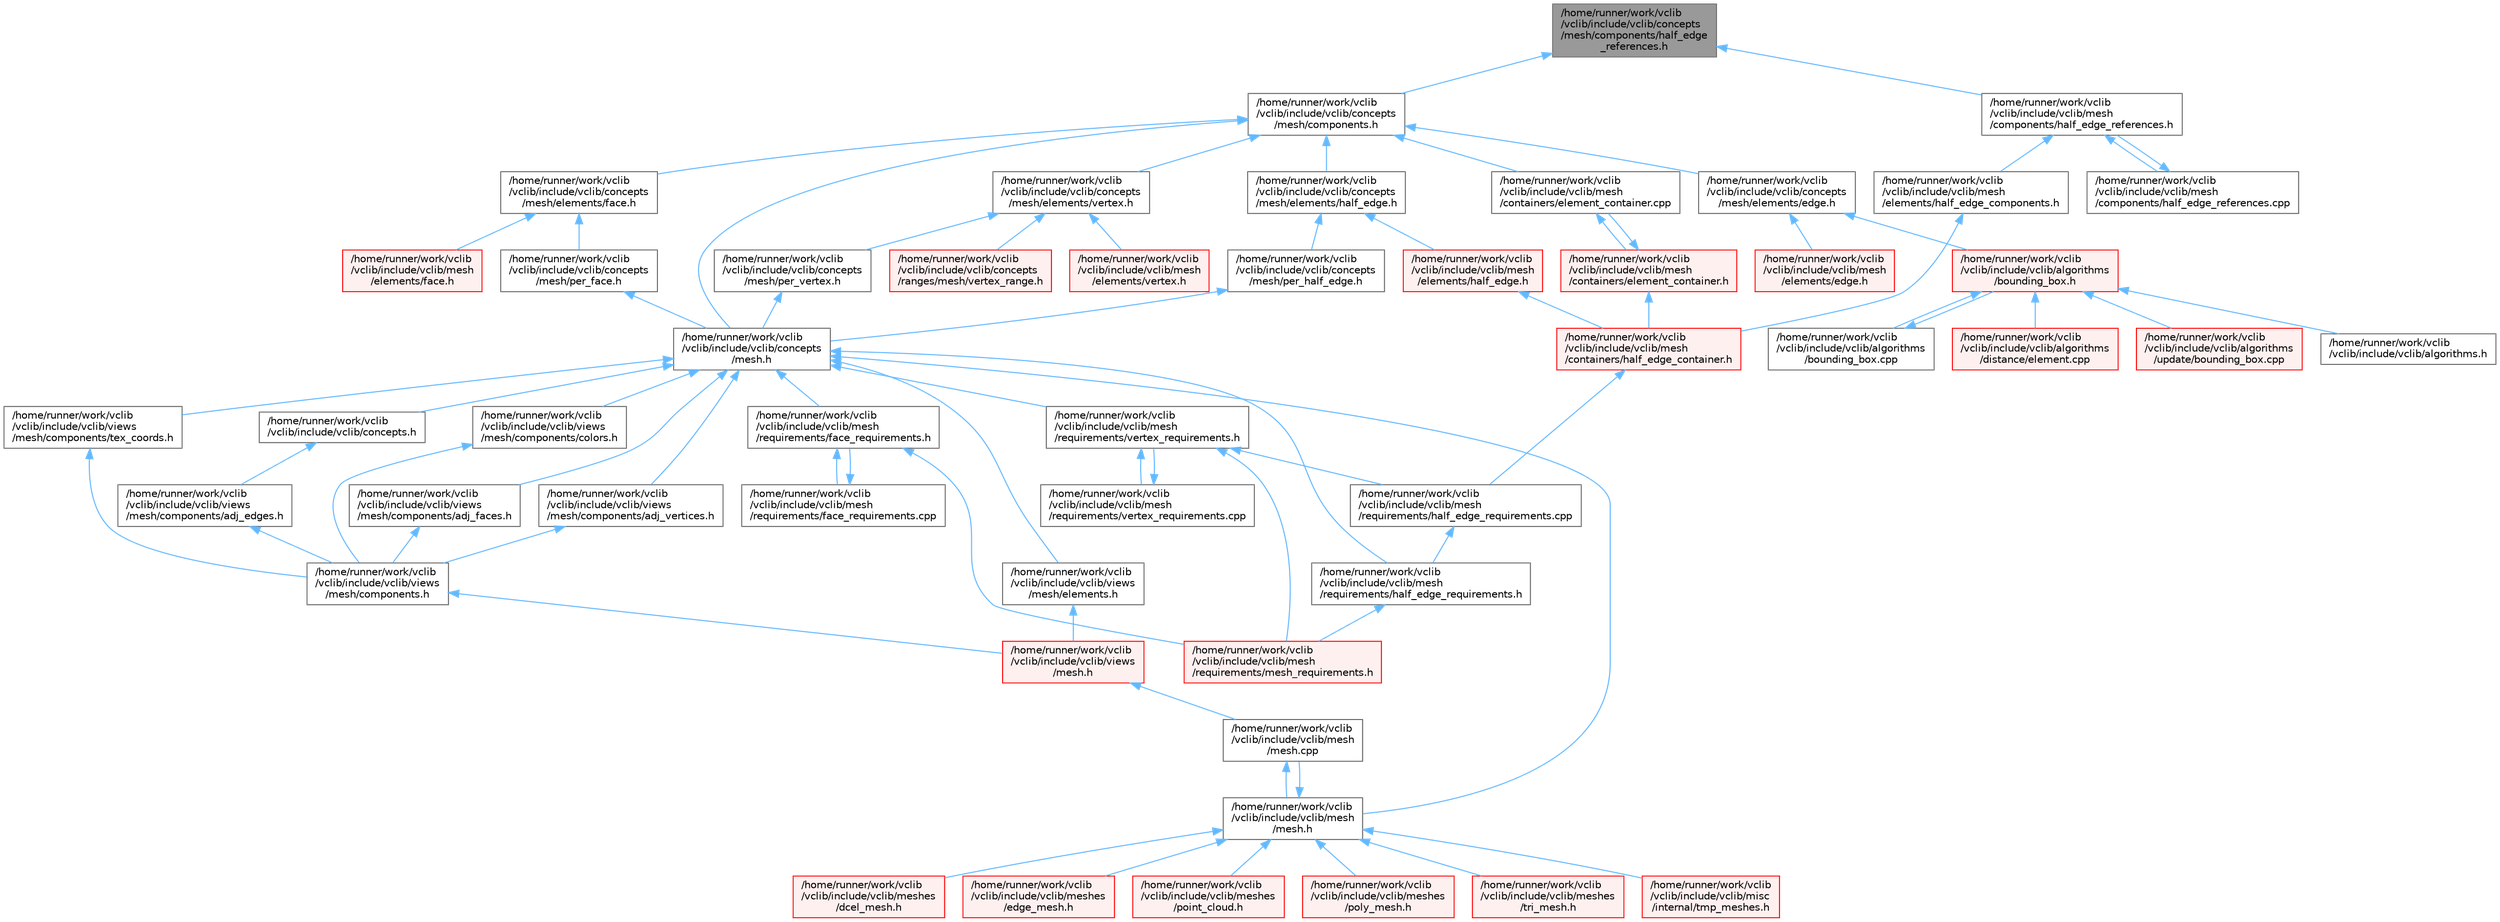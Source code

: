 digraph "/home/runner/work/vclib/vclib/include/vclib/concepts/mesh/components/half_edge_references.h"
{
 // LATEX_PDF_SIZE
  bgcolor="transparent";
  edge [fontname=Helvetica,fontsize=10,labelfontname=Helvetica,labelfontsize=10];
  node [fontname=Helvetica,fontsize=10,shape=box,height=0.2,width=0.4];
  Node1 [label="/home/runner/work/vclib\l/vclib/include/vclib/concepts\l/mesh/components/half_edge\l_references.h",height=0.2,width=0.4,color="gray40", fillcolor="grey60", style="filled", fontcolor="black",tooltip=" "];
  Node1 -> Node2 [dir="back",color="steelblue1",style="solid"];
  Node2 [label="/home/runner/work/vclib\l/vclib/include/vclib/concepts\l/mesh/components.h",height=0.2,width=0.4,color="grey40", fillcolor="white", style="filled",URL="$concepts_2mesh_2components_8h.html",tooltip=" "];
  Node2 -> Node3 [dir="back",color="steelblue1",style="solid"];
  Node3 [label="/home/runner/work/vclib\l/vclib/include/vclib/concepts\l/mesh.h",height=0.2,width=0.4,color="grey40", fillcolor="white", style="filled",URL="$concepts_2mesh_8h.html",tooltip=" "];
  Node3 -> Node4 [dir="back",color="steelblue1",style="solid"];
  Node4 [label="/home/runner/work/vclib\l/vclib/include/vclib/concepts.h",height=0.2,width=0.4,color="grey40", fillcolor="white", style="filled",URL="$concepts_8h.html",tooltip=" "];
  Node4 -> Node5 [dir="back",color="steelblue1",style="solid"];
  Node5 [label="/home/runner/work/vclib\l/vclib/include/vclib/views\l/mesh/components/adj_edges.h",height=0.2,width=0.4,color="grey40", fillcolor="white", style="filled",URL="$adj__edges_8h.html",tooltip=" "];
  Node5 -> Node6 [dir="back",color="steelblue1",style="solid"];
  Node6 [label="/home/runner/work/vclib\l/vclib/include/vclib/views\l/mesh/components.h",height=0.2,width=0.4,color="grey40", fillcolor="white", style="filled",URL="$views_2mesh_2components_8h.html",tooltip=" "];
  Node6 -> Node7 [dir="back",color="steelblue1",style="solid"];
  Node7 [label="/home/runner/work/vclib\l/vclib/include/vclib/views\l/mesh.h",height=0.2,width=0.4,color="red", fillcolor="#FFF0F0", style="filled",URL="$views_2mesh_8h.html",tooltip=" "];
  Node7 -> Node92 [dir="back",color="steelblue1",style="solid"];
  Node92 [label="/home/runner/work/vclib\l/vclib/include/vclib/mesh\l/mesh.cpp",height=0.2,width=0.4,color="grey40", fillcolor="white", style="filled",URL="$mesh_2mesh_8cpp.html",tooltip=" "];
  Node92 -> Node93 [dir="back",color="steelblue1",style="solid"];
  Node93 [label="/home/runner/work/vclib\l/vclib/include/vclib/mesh\l/mesh.h",height=0.2,width=0.4,color="grey40", fillcolor="white", style="filled",URL="$mesh_2mesh_8h.html",tooltip=" "];
  Node93 -> Node92 [dir="back",color="steelblue1",style="solid"];
  Node93 -> Node94 [dir="back",color="steelblue1",style="solid"];
  Node94 [label="/home/runner/work/vclib\l/vclib/include/vclib/meshes\l/dcel_mesh.h",height=0.2,width=0.4,color="red", fillcolor="#FFF0F0", style="filled",URL="$dcel__mesh_8h.html",tooltip=" "];
  Node93 -> Node96 [dir="back",color="steelblue1",style="solid"];
  Node96 [label="/home/runner/work/vclib\l/vclib/include/vclib/meshes\l/edge_mesh.h",height=0.2,width=0.4,color="red", fillcolor="#FFF0F0", style="filled",URL="$edge__mesh_8h.html",tooltip=" "];
  Node93 -> Node97 [dir="back",color="steelblue1",style="solid"];
  Node97 [label="/home/runner/work/vclib\l/vclib/include/vclib/meshes\l/point_cloud.h",height=0.2,width=0.4,color="red", fillcolor="#FFF0F0", style="filled",URL="$point__cloud_8h.html",tooltip=" "];
  Node93 -> Node98 [dir="back",color="steelblue1",style="solid"];
  Node98 [label="/home/runner/work/vclib\l/vclib/include/vclib/meshes\l/poly_mesh.h",height=0.2,width=0.4,color="red", fillcolor="#FFF0F0", style="filled",URL="$poly__mesh_8h.html",tooltip=" "];
  Node93 -> Node99 [dir="back",color="steelblue1",style="solid"];
  Node99 [label="/home/runner/work/vclib\l/vclib/include/vclib/meshes\l/tri_mesh.h",height=0.2,width=0.4,color="red", fillcolor="#FFF0F0", style="filled",URL="$tri__mesh_8h.html",tooltip=" "];
  Node93 -> Node100 [dir="back",color="steelblue1",style="solid"];
  Node100 [label="/home/runner/work/vclib\l/vclib/include/vclib/misc\l/internal/tmp_meshes.h",height=0.2,width=0.4,color="red", fillcolor="#FFF0F0", style="filled",URL="$tmp__meshes_8h.html",tooltip=" "];
  Node3 -> Node93 [dir="back",color="steelblue1",style="solid"];
  Node3 -> Node102 [dir="back",color="steelblue1",style="solid"];
  Node102 [label="/home/runner/work/vclib\l/vclib/include/vclib/mesh\l/requirements/face_requirements.h",height=0.2,width=0.4,color="grey40", fillcolor="white", style="filled",URL="$face__requirements_8h.html",tooltip=" "];
  Node102 -> Node103 [dir="back",color="steelblue1",style="solid"];
  Node103 [label="/home/runner/work/vclib\l/vclib/include/vclib/mesh\l/requirements/face_requirements.cpp",height=0.2,width=0.4,color="grey40", fillcolor="white", style="filled",URL="$face__requirements_8cpp.html",tooltip=" "];
  Node103 -> Node102 [dir="back",color="steelblue1",style="solid"];
  Node102 -> Node104 [dir="back",color="steelblue1",style="solid"];
  Node104 [label="/home/runner/work/vclib\l/vclib/include/vclib/mesh\l/requirements/mesh_requirements.h",height=0.2,width=0.4,color="red", fillcolor="#FFF0F0", style="filled",URL="$mesh__requirements_8h.html",tooltip=" "];
  Node3 -> Node170 [dir="back",color="steelblue1",style="solid"];
  Node170 [label="/home/runner/work/vclib\l/vclib/include/vclib/mesh\l/requirements/half_edge_requirements.h",height=0.2,width=0.4,color="grey40", fillcolor="white", style="filled",URL="$half__edge__requirements_8h.html",tooltip=" "];
  Node170 -> Node104 [dir="back",color="steelblue1",style="solid"];
  Node3 -> Node171 [dir="back",color="steelblue1",style="solid"];
  Node171 [label="/home/runner/work/vclib\l/vclib/include/vclib/mesh\l/requirements/vertex_requirements.h",height=0.2,width=0.4,color="grey40", fillcolor="white", style="filled",URL="$vertex__requirements_8h.html",tooltip=" "];
  Node171 -> Node172 [dir="back",color="steelblue1",style="solid"];
  Node172 [label="/home/runner/work/vclib\l/vclib/include/vclib/mesh\l/requirements/half_edge_requirements.cpp",height=0.2,width=0.4,color="grey40", fillcolor="white", style="filled",URL="$half__edge__requirements_8cpp.html",tooltip=" "];
  Node172 -> Node170 [dir="back",color="steelblue1",style="solid"];
  Node171 -> Node104 [dir="back",color="steelblue1",style="solid"];
  Node171 -> Node173 [dir="back",color="steelblue1",style="solid"];
  Node173 [label="/home/runner/work/vclib\l/vclib/include/vclib/mesh\l/requirements/vertex_requirements.cpp",height=0.2,width=0.4,color="grey40", fillcolor="white", style="filled",URL="$vertex__requirements_8cpp.html",tooltip=" "];
  Node173 -> Node171 [dir="back",color="steelblue1",style="solid"];
  Node3 -> Node174 [dir="back",color="steelblue1",style="solid"];
  Node174 [label="/home/runner/work/vclib\l/vclib/include/vclib/views\l/mesh/components/adj_faces.h",height=0.2,width=0.4,color="grey40", fillcolor="white", style="filled",URL="$adj__faces_8h.html",tooltip=" "];
  Node174 -> Node6 [dir="back",color="steelblue1",style="solid"];
  Node3 -> Node175 [dir="back",color="steelblue1",style="solid"];
  Node175 [label="/home/runner/work/vclib\l/vclib/include/vclib/views\l/mesh/components/adj_vertices.h",height=0.2,width=0.4,color="grey40", fillcolor="white", style="filled",URL="$adj__vertices_8h.html",tooltip=" "];
  Node175 -> Node6 [dir="back",color="steelblue1",style="solid"];
  Node3 -> Node176 [dir="back",color="steelblue1",style="solid"];
  Node176 [label="/home/runner/work/vclib\l/vclib/include/vclib/views\l/mesh/components/colors.h",height=0.2,width=0.4,color="grey40", fillcolor="white", style="filled",URL="$colors_8h.html",tooltip=" "];
  Node176 -> Node6 [dir="back",color="steelblue1",style="solid"];
  Node3 -> Node177 [dir="back",color="steelblue1",style="solid"];
  Node177 [label="/home/runner/work/vclib\l/vclib/include/vclib/views\l/mesh/components/tex_coords.h",height=0.2,width=0.4,color="grey40", fillcolor="white", style="filled",URL="$tex__coords_8h.html",tooltip=" "];
  Node177 -> Node6 [dir="back",color="steelblue1",style="solid"];
  Node3 -> Node178 [dir="back",color="steelblue1",style="solid"];
  Node178 [label="/home/runner/work/vclib\l/vclib/include/vclib/views\l/mesh/elements.h",height=0.2,width=0.4,color="grey40", fillcolor="white", style="filled",URL="$elements_8h.html",tooltip=" "];
  Node178 -> Node7 [dir="back",color="steelblue1",style="solid"];
  Node2 -> Node179 [dir="back",color="steelblue1",style="solid"];
  Node179 [label="/home/runner/work/vclib\l/vclib/include/vclib/concepts\l/mesh/elements/edge.h",height=0.2,width=0.4,color="grey40", fillcolor="white", style="filled",URL="$concepts_2mesh_2elements_2edge_8h.html",tooltip=" "];
  Node179 -> Node106 [dir="back",color="steelblue1",style="solid"];
  Node106 [label="/home/runner/work/vclib\l/vclib/include/vclib/algorithms\l/bounding_box.h",height=0.2,width=0.4,color="red", fillcolor="#FFF0F0", style="filled",URL="$algorithms_2bounding__box_8h.html",tooltip=" "];
  Node106 -> Node14 [dir="back",color="steelblue1",style="solid"];
  Node14 [label="/home/runner/work/vclib\l/vclib/include/vclib/algorithms.h",height=0.2,width=0.4,color="grey40", fillcolor="white", style="filled",URL="$algorithms_8h.html",tooltip=" "];
  Node106 -> Node107 [dir="back",color="steelblue1",style="solid"];
  Node107 [label="/home/runner/work/vclib\l/vclib/include/vclib/algorithms\l/bounding_box.cpp",height=0.2,width=0.4,color="grey40", fillcolor="white", style="filled",URL="$algorithms_2bounding__box_8cpp.html",tooltip=" "];
  Node107 -> Node106 [dir="back",color="steelblue1",style="solid"];
  Node106 -> Node10 [dir="back",color="steelblue1",style="solid"];
  Node10 [label="/home/runner/work/vclib\l/vclib/include/vclib/algorithms\l/distance/element.cpp",height=0.2,width=0.4,color="red", fillcolor="#FFF0F0", style="filled",URL="$algorithms_2distance_2element_8cpp.html",tooltip=" "];
  Node106 -> Node108 [dir="back",color="steelblue1",style="solid"];
  Node108 [label="/home/runner/work/vclib\l/vclib/include/vclib/algorithms\l/update/bounding_box.cpp",height=0.2,width=0.4,color="red", fillcolor="#FFF0F0", style="filled",URL="$algorithms_2update_2bounding__box_8cpp.html",tooltip=" "];
  Node179 -> Node180 [dir="back",color="steelblue1",style="solid"];
  Node180 [label="/home/runner/work/vclib\l/vclib/include/vclib/mesh\l/elements/edge.h",height=0.2,width=0.4,color="red", fillcolor="#FFF0F0", style="filled",URL="$mesh_2elements_2edge_8h.html",tooltip=" "];
  Node2 -> Node185 [dir="back",color="steelblue1",style="solid"];
  Node185 [label="/home/runner/work/vclib\l/vclib/include/vclib/concepts\l/mesh/elements/face.h",height=0.2,width=0.4,color="grey40", fillcolor="white", style="filled",URL="$concepts_2mesh_2elements_2face_8h.html",tooltip=" "];
  Node185 -> Node186 [dir="back",color="steelblue1",style="solid"];
  Node186 [label="/home/runner/work/vclib\l/vclib/include/vclib/concepts\l/mesh/per_face.h",height=0.2,width=0.4,color="grey40", fillcolor="white", style="filled",URL="$per__face_8h.html",tooltip=" "];
  Node186 -> Node3 [dir="back",color="steelblue1",style="solid"];
  Node185 -> Node187 [dir="back",color="steelblue1",style="solid"];
  Node187 [label="/home/runner/work/vclib\l/vclib/include/vclib/mesh\l/elements/face.h",height=0.2,width=0.4,color="red", fillcolor="#FFF0F0", style="filled",URL="$mesh_2elements_2face_8h.html",tooltip=" "];
  Node2 -> Node193 [dir="back",color="steelblue1",style="solid"];
  Node193 [label="/home/runner/work/vclib\l/vclib/include/vclib/concepts\l/mesh/elements/half_edge.h",height=0.2,width=0.4,color="grey40", fillcolor="white", style="filled",URL="$concepts_2mesh_2elements_2half__edge_8h.html",tooltip=" "];
  Node193 -> Node194 [dir="back",color="steelblue1",style="solid"];
  Node194 [label="/home/runner/work/vclib\l/vclib/include/vclib/concepts\l/mesh/per_half_edge.h",height=0.2,width=0.4,color="grey40", fillcolor="white", style="filled",URL="$per__half__edge_8h.html",tooltip=" "];
  Node194 -> Node3 [dir="back",color="steelblue1",style="solid"];
  Node193 -> Node195 [dir="back",color="steelblue1",style="solid"];
  Node195 [label="/home/runner/work/vclib\l/vclib/include/vclib/mesh\l/elements/half_edge.h",height=0.2,width=0.4,color="red", fillcolor="#FFF0F0", style="filled",URL="$mesh_2elements_2half__edge_8h.html",tooltip=" "];
  Node195 -> Node196 [dir="back",color="steelblue1",style="solid"];
  Node196 [label="/home/runner/work/vclib\l/vclib/include/vclib/mesh\l/containers/half_edge_container.h",height=0.2,width=0.4,color="red", fillcolor="#FFF0F0", style="filled",URL="$half__edge__container_8h.html",tooltip=" "];
  Node196 -> Node172 [dir="back",color="steelblue1",style="solid"];
  Node2 -> Node199 [dir="back",color="steelblue1",style="solid"];
  Node199 [label="/home/runner/work/vclib\l/vclib/include/vclib/concepts\l/mesh/elements/vertex.h",height=0.2,width=0.4,color="grey40", fillcolor="white", style="filled",URL="$concepts_2mesh_2elements_2vertex_8h.html",tooltip=" "];
  Node199 -> Node200 [dir="back",color="steelblue1",style="solid"];
  Node200 [label="/home/runner/work/vclib\l/vclib/include/vclib/concepts\l/mesh/per_vertex.h",height=0.2,width=0.4,color="grey40", fillcolor="white", style="filled",URL="$per__vertex_8h.html",tooltip=" "];
  Node200 -> Node3 [dir="back",color="steelblue1",style="solid"];
  Node199 -> Node201 [dir="back",color="steelblue1",style="solid"];
  Node201 [label="/home/runner/work/vclib\l/vclib/include/vclib/concepts\l/ranges/mesh/vertex_range.h",height=0.2,width=0.4,color="red", fillcolor="#FFF0F0", style="filled",URL="$vertex__range_8h.html",tooltip=" "];
  Node199 -> Node214 [dir="back",color="steelblue1",style="solid"];
  Node214 [label="/home/runner/work/vclib\l/vclib/include/vclib/mesh\l/elements/vertex.h",height=0.2,width=0.4,color="red", fillcolor="#FFF0F0", style="filled",URL="$mesh_2elements_2vertex_8h.html",tooltip=" "];
  Node2 -> Node218 [dir="back",color="steelblue1",style="solid"];
  Node218 [label="/home/runner/work/vclib\l/vclib/include/vclib/mesh\l/containers/element_container.cpp",height=0.2,width=0.4,color="grey40", fillcolor="white", style="filled",URL="$element__container_8cpp.html",tooltip=" "];
  Node218 -> Node219 [dir="back",color="steelblue1",style="solid"];
  Node219 [label="/home/runner/work/vclib\l/vclib/include/vclib/mesh\l/containers/element_container.h",height=0.2,width=0.4,color="red", fillcolor="#FFF0F0", style="filled",URL="$element__container_8h.html",tooltip=" "];
  Node219 -> Node218 [dir="back",color="steelblue1",style="solid"];
  Node219 -> Node196 [dir="back",color="steelblue1",style="solid"];
  Node1 -> Node220 [dir="back",color="steelblue1",style="solid"];
  Node220 [label="/home/runner/work/vclib\l/vclib/include/vclib/mesh\l/components/half_edge_references.h",height=0.2,width=0.4,color="grey40", fillcolor="white", style="filled",URL="$mesh_2components_2half__edge__references_8h.html",tooltip=" "];
  Node220 -> Node221 [dir="back",color="steelblue1",style="solid"];
  Node221 [label="/home/runner/work/vclib\l/vclib/include/vclib/mesh\l/components/half_edge_references.cpp",height=0.2,width=0.4,color="grey40", fillcolor="white", style="filled",URL="$half__edge__references_8cpp.html",tooltip=" "];
  Node221 -> Node220 [dir="back",color="steelblue1",style="solid"];
  Node220 -> Node222 [dir="back",color="steelblue1",style="solid"];
  Node222 [label="/home/runner/work/vclib\l/vclib/include/vclib/mesh\l/elements/half_edge_components.h",height=0.2,width=0.4,color="grey40", fillcolor="white", style="filled",URL="$half__edge__components_8h.html",tooltip=" "];
  Node222 -> Node196 [dir="back",color="steelblue1",style="solid"];
}

